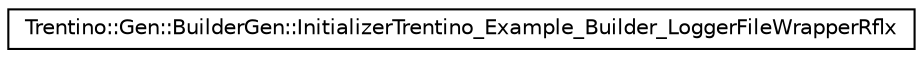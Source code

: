 digraph G
{
  edge [fontname="Helvetica",fontsize="10",labelfontname="Helvetica",labelfontsize="10"];
  node [fontname="Helvetica",fontsize="10",shape=record];
  rankdir="LR";
  Node1 [label="Trentino::Gen::BuilderGen::InitializerTrentino_Example_Builder_LoggerFileWrapperRflx",height=0.2,width=0.4,color="black", fillcolor="white", style="filled",URL="$class_trentino_1_1_gen_1_1_builder_gen_1_1_initializer_trentino___example___builder___logger_file_wrapper_rflx.html"];
}
